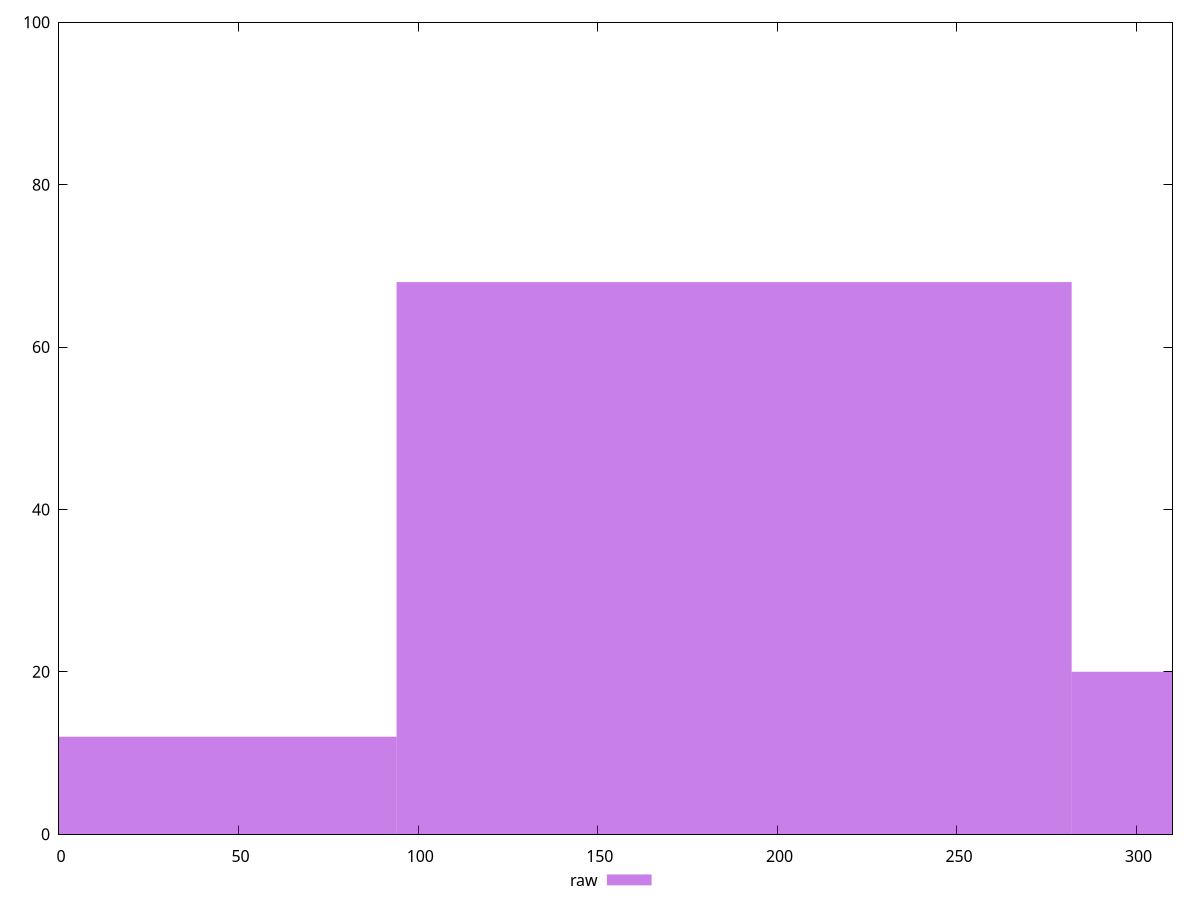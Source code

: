 reset

$raw <<EOF
187.9526388979893 68
375.9052777959786 20
0 12
EOF

set key outside below
set boxwidth 187.9526388979893
set xrange [0:310]
set yrange [0:100]
set trange [0:100]
set style fill transparent solid 0.5 noborder
set terminal svg size 640, 490 enhanced background rgb 'white'
set output "report_00015_2021-02-09T16-11-33.973Z/offscreen-images/samples/pages/raw/histogram.svg"

plot $raw title "raw" with boxes

reset
